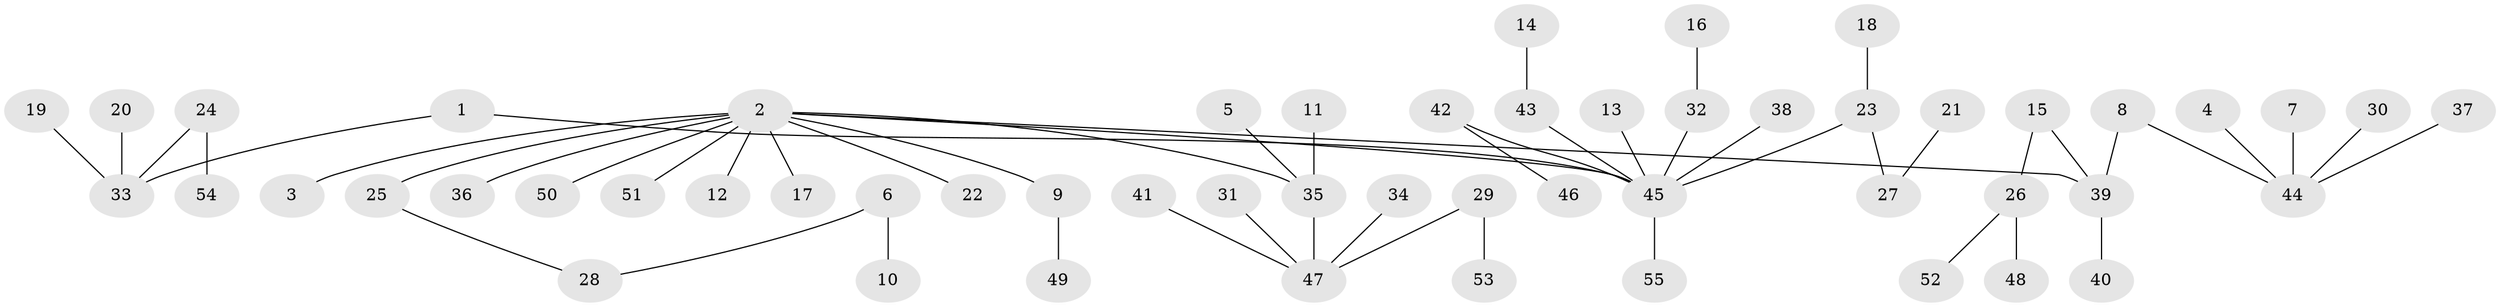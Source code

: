 // original degree distribution, {7: 0.009174311926605505, 5: 0.045871559633027525, 3: 0.12844036697247707, 2: 0.24770642201834864, 6: 0.03669724770642202, 1: 0.5137614678899083, 4: 0.01834862385321101}
// Generated by graph-tools (version 1.1) at 2025/26/03/09/25 03:26:30]
// undirected, 55 vertices, 54 edges
graph export_dot {
graph [start="1"]
  node [color=gray90,style=filled];
  1;
  2;
  3;
  4;
  5;
  6;
  7;
  8;
  9;
  10;
  11;
  12;
  13;
  14;
  15;
  16;
  17;
  18;
  19;
  20;
  21;
  22;
  23;
  24;
  25;
  26;
  27;
  28;
  29;
  30;
  31;
  32;
  33;
  34;
  35;
  36;
  37;
  38;
  39;
  40;
  41;
  42;
  43;
  44;
  45;
  46;
  47;
  48;
  49;
  50;
  51;
  52;
  53;
  54;
  55;
  1 -- 33 [weight=1.0];
  1 -- 45 [weight=1.0];
  2 -- 3 [weight=1.0];
  2 -- 9 [weight=1.0];
  2 -- 12 [weight=1.0];
  2 -- 17 [weight=1.0];
  2 -- 22 [weight=1.0];
  2 -- 25 [weight=1.0];
  2 -- 35 [weight=1.0];
  2 -- 36 [weight=1.0];
  2 -- 39 [weight=1.0];
  2 -- 45 [weight=1.0];
  2 -- 50 [weight=1.0];
  2 -- 51 [weight=1.0];
  4 -- 44 [weight=1.0];
  5 -- 35 [weight=1.0];
  6 -- 10 [weight=1.0];
  6 -- 28 [weight=1.0];
  7 -- 44 [weight=1.0];
  8 -- 39 [weight=1.0];
  8 -- 44 [weight=1.0];
  9 -- 49 [weight=1.0];
  11 -- 35 [weight=1.0];
  13 -- 45 [weight=1.0];
  14 -- 43 [weight=1.0];
  15 -- 26 [weight=1.0];
  15 -- 39 [weight=1.0];
  16 -- 32 [weight=1.0];
  18 -- 23 [weight=1.0];
  19 -- 33 [weight=1.0];
  20 -- 33 [weight=1.0];
  21 -- 27 [weight=1.0];
  23 -- 27 [weight=1.0];
  23 -- 45 [weight=1.0];
  24 -- 33 [weight=1.0];
  24 -- 54 [weight=1.0];
  25 -- 28 [weight=1.0];
  26 -- 48 [weight=1.0];
  26 -- 52 [weight=1.0];
  29 -- 47 [weight=1.0];
  29 -- 53 [weight=1.0];
  30 -- 44 [weight=1.0];
  31 -- 47 [weight=1.0];
  32 -- 45 [weight=1.0];
  34 -- 47 [weight=1.0];
  35 -- 47 [weight=1.0];
  37 -- 44 [weight=1.0];
  38 -- 45 [weight=1.0];
  39 -- 40 [weight=1.0];
  41 -- 47 [weight=1.0];
  42 -- 45 [weight=1.0];
  42 -- 46 [weight=1.0];
  43 -- 45 [weight=1.0];
  45 -- 55 [weight=1.0];
}
